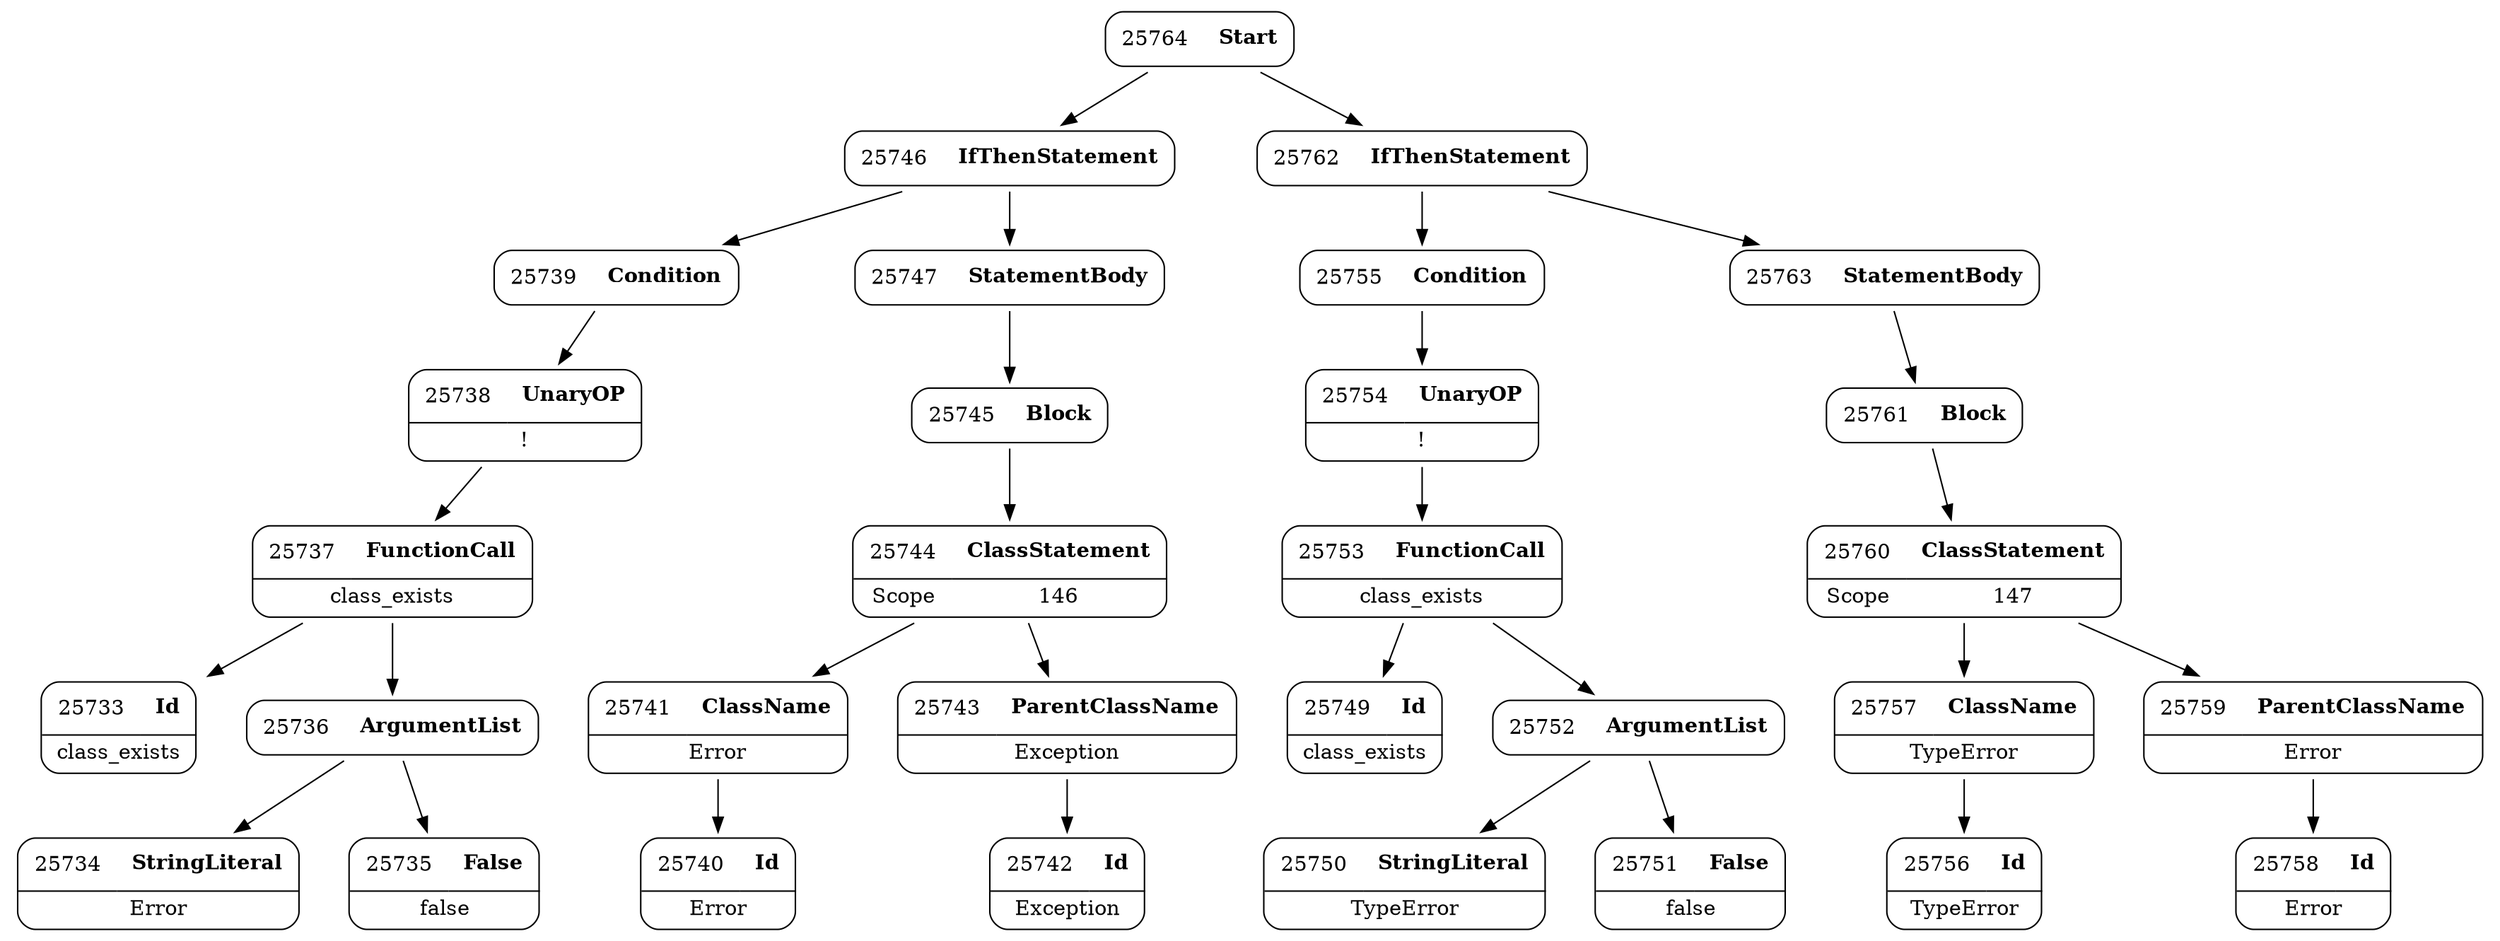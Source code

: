 digraph ast {
node [shape=none];
25733 [label=<<TABLE border='1' cellspacing='0' cellpadding='10' style='rounded' ><TR><TD border='0'>25733</TD><TD border='0'><B>Id</B></TD></TR><HR/><TR><TD border='0' cellpadding='5' colspan='2'>class_exists</TD></TR></TABLE>>];
25734 [label=<<TABLE border='1' cellspacing='0' cellpadding='10' style='rounded' ><TR><TD border='0'>25734</TD><TD border='0'><B>StringLiteral</B></TD></TR><HR/><TR><TD border='0' cellpadding='5' colspan='2'>Error</TD></TR></TABLE>>];
25735 [label=<<TABLE border='1' cellspacing='0' cellpadding='10' style='rounded' ><TR><TD border='0'>25735</TD><TD border='0'><B>False</B></TD></TR><HR/><TR><TD border='0' cellpadding='5' colspan='2'>false</TD></TR></TABLE>>];
25736 [label=<<TABLE border='1' cellspacing='0' cellpadding='10' style='rounded' ><TR><TD border='0'>25736</TD><TD border='0'><B>ArgumentList</B></TD></TR></TABLE>>];
25736 -> 25734 [weight=2];
25736 -> 25735 [weight=2];
25737 [label=<<TABLE border='1' cellspacing='0' cellpadding='10' style='rounded' ><TR><TD border='0'>25737</TD><TD border='0'><B>FunctionCall</B></TD></TR><HR/><TR><TD border='0' cellpadding='5' colspan='2'>class_exists</TD></TR></TABLE>>];
25737 -> 25733 [weight=2];
25737 -> 25736 [weight=2];
25738 [label=<<TABLE border='1' cellspacing='0' cellpadding='10' style='rounded' ><TR><TD border='0'>25738</TD><TD border='0'><B>UnaryOP</B></TD></TR><HR/><TR><TD border='0' cellpadding='5' colspan='2'>!</TD></TR></TABLE>>];
25738 -> 25737 [weight=2];
25739 [label=<<TABLE border='1' cellspacing='0' cellpadding='10' style='rounded' ><TR><TD border='0'>25739</TD><TD border='0'><B>Condition</B></TD></TR></TABLE>>];
25739 -> 25738 [weight=2];
25740 [label=<<TABLE border='1' cellspacing='0' cellpadding='10' style='rounded' ><TR><TD border='0'>25740</TD><TD border='0'><B>Id</B></TD></TR><HR/><TR><TD border='0' cellpadding='5' colspan='2'>Error</TD></TR></TABLE>>];
25741 [label=<<TABLE border='1' cellspacing='0' cellpadding='10' style='rounded' ><TR><TD border='0'>25741</TD><TD border='0'><B>ClassName</B></TD></TR><HR/><TR><TD border='0' cellpadding='5' colspan='2'>Error</TD></TR></TABLE>>];
25741 -> 25740 [weight=2];
25742 [label=<<TABLE border='1' cellspacing='0' cellpadding='10' style='rounded' ><TR><TD border='0'>25742</TD><TD border='0'><B>Id</B></TD></TR><HR/><TR><TD border='0' cellpadding='5' colspan='2'>Exception</TD></TR></TABLE>>];
25743 [label=<<TABLE border='1' cellspacing='0' cellpadding='10' style='rounded' ><TR><TD border='0'>25743</TD><TD border='0'><B>ParentClassName</B></TD></TR><HR/><TR><TD border='0' cellpadding='5' colspan='2'>Exception</TD></TR></TABLE>>];
25743 -> 25742 [weight=2];
25744 [label=<<TABLE border='1' cellspacing='0' cellpadding='10' style='rounded' ><TR><TD border='0'>25744</TD><TD border='0'><B>ClassStatement</B></TD></TR><HR/><TR><TD border='0' cellpadding='5'>Scope</TD><TD border='0' cellpadding='5'>146</TD></TR></TABLE>>];
25744 -> 25741 [weight=2];
25744 -> 25743 [weight=2];
25745 [label=<<TABLE border='1' cellspacing='0' cellpadding='10' style='rounded' ><TR><TD border='0'>25745</TD><TD border='0'><B>Block</B></TD></TR></TABLE>>];
25745 -> 25744 [weight=2];
25746 [label=<<TABLE border='1' cellspacing='0' cellpadding='10' style='rounded' ><TR><TD border='0'>25746</TD><TD border='0'><B>IfThenStatement</B></TD></TR></TABLE>>];
25746 -> 25739 [weight=2];
25746 -> 25747 [weight=2];
25747 [label=<<TABLE border='1' cellspacing='0' cellpadding='10' style='rounded' ><TR><TD border='0'>25747</TD><TD border='0'><B>StatementBody</B></TD></TR></TABLE>>];
25747 -> 25745 [weight=2];
25749 [label=<<TABLE border='1' cellspacing='0' cellpadding='10' style='rounded' ><TR><TD border='0'>25749</TD><TD border='0'><B>Id</B></TD></TR><HR/><TR><TD border='0' cellpadding='5' colspan='2'>class_exists</TD></TR></TABLE>>];
25750 [label=<<TABLE border='1' cellspacing='0' cellpadding='10' style='rounded' ><TR><TD border='0'>25750</TD><TD border='0'><B>StringLiteral</B></TD></TR><HR/><TR><TD border='0' cellpadding='5' colspan='2'>TypeError</TD></TR></TABLE>>];
25751 [label=<<TABLE border='1' cellspacing='0' cellpadding='10' style='rounded' ><TR><TD border='0'>25751</TD><TD border='0'><B>False</B></TD></TR><HR/><TR><TD border='0' cellpadding='5' colspan='2'>false</TD></TR></TABLE>>];
25752 [label=<<TABLE border='1' cellspacing='0' cellpadding='10' style='rounded' ><TR><TD border='0'>25752</TD><TD border='0'><B>ArgumentList</B></TD></TR></TABLE>>];
25752 -> 25750 [weight=2];
25752 -> 25751 [weight=2];
25753 [label=<<TABLE border='1' cellspacing='0' cellpadding='10' style='rounded' ><TR><TD border='0'>25753</TD><TD border='0'><B>FunctionCall</B></TD></TR><HR/><TR><TD border='0' cellpadding='5' colspan='2'>class_exists</TD></TR></TABLE>>];
25753 -> 25749 [weight=2];
25753 -> 25752 [weight=2];
25754 [label=<<TABLE border='1' cellspacing='0' cellpadding='10' style='rounded' ><TR><TD border='0'>25754</TD><TD border='0'><B>UnaryOP</B></TD></TR><HR/><TR><TD border='0' cellpadding='5' colspan='2'>!</TD></TR></TABLE>>];
25754 -> 25753 [weight=2];
25755 [label=<<TABLE border='1' cellspacing='0' cellpadding='10' style='rounded' ><TR><TD border='0'>25755</TD><TD border='0'><B>Condition</B></TD></TR></TABLE>>];
25755 -> 25754 [weight=2];
25756 [label=<<TABLE border='1' cellspacing='0' cellpadding='10' style='rounded' ><TR><TD border='0'>25756</TD><TD border='0'><B>Id</B></TD></TR><HR/><TR><TD border='0' cellpadding='5' colspan='2'>TypeError</TD></TR></TABLE>>];
25757 [label=<<TABLE border='1' cellspacing='0' cellpadding='10' style='rounded' ><TR><TD border='0'>25757</TD><TD border='0'><B>ClassName</B></TD></TR><HR/><TR><TD border='0' cellpadding='5' colspan='2'>TypeError</TD></TR></TABLE>>];
25757 -> 25756 [weight=2];
25758 [label=<<TABLE border='1' cellspacing='0' cellpadding='10' style='rounded' ><TR><TD border='0'>25758</TD><TD border='0'><B>Id</B></TD></TR><HR/><TR><TD border='0' cellpadding='5' colspan='2'>Error</TD></TR></TABLE>>];
25759 [label=<<TABLE border='1' cellspacing='0' cellpadding='10' style='rounded' ><TR><TD border='0'>25759</TD><TD border='0'><B>ParentClassName</B></TD></TR><HR/><TR><TD border='0' cellpadding='5' colspan='2'>Error</TD></TR></TABLE>>];
25759 -> 25758 [weight=2];
25760 [label=<<TABLE border='1' cellspacing='0' cellpadding='10' style='rounded' ><TR><TD border='0'>25760</TD><TD border='0'><B>ClassStatement</B></TD></TR><HR/><TR><TD border='0' cellpadding='5'>Scope</TD><TD border='0' cellpadding='5'>147</TD></TR></TABLE>>];
25760 -> 25757 [weight=2];
25760 -> 25759 [weight=2];
25761 [label=<<TABLE border='1' cellspacing='0' cellpadding='10' style='rounded' ><TR><TD border='0'>25761</TD><TD border='0'><B>Block</B></TD></TR></TABLE>>];
25761 -> 25760 [weight=2];
25762 [label=<<TABLE border='1' cellspacing='0' cellpadding='10' style='rounded' ><TR><TD border='0'>25762</TD><TD border='0'><B>IfThenStatement</B></TD></TR></TABLE>>];
25762 -> 25755 [weight=2];
25762 -> 25763 [weight=2];
25763 [label=<<TABLE border='1' cellspacing='0' cellpadding='10' style='rounded' ><TR><TD border='0'>25763</TD><TD border='0'><B>StatementBody</B></TD></TR></TABLE>>];
25763 -> 25761 [weight=2];
25764 [label=<<TABLE border='1' cellspacing='0' cellpadding='10' style='rounded' ><TR><TD border='0'>25764</TD><TD border='0'><B>Start</B></TD></TR></TABLE>>];
25764 -> 25746 [weight=2];
25764 -> 25762 [weight=2];
}
